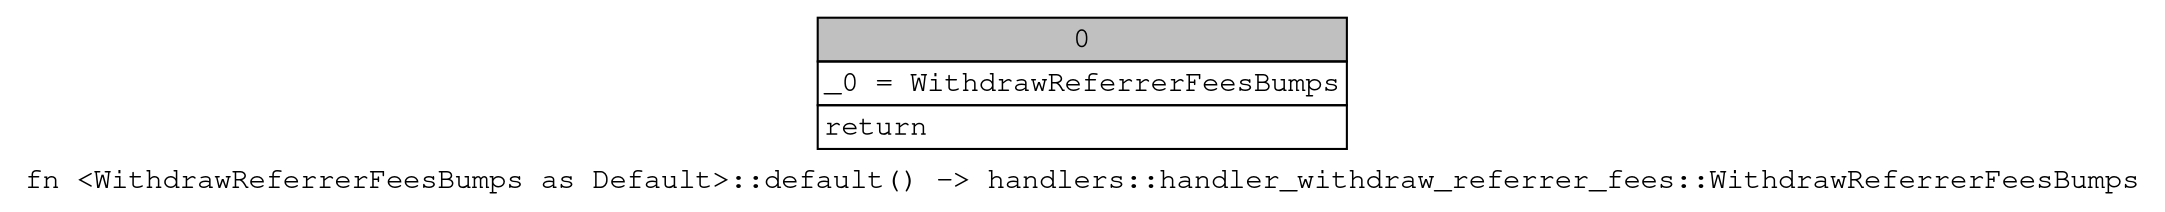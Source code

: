 digraph Mir_0_6422 {
    graph [fontname="Courier, monospace"];
    node [fontname="Courier, monospace"];
    edge [fontname="Courier, monospace"];
    label=<fn &lt;WithdrawReferrerFeesBumps as Default&gt;::default() -&gt; handlers::handler_withdraw_referrer_fees::WithdrawReferrerFeesBumps<br align="left"/>>;
    bb0__0_6422 [shape="none", label=<<table border="0" cellborder="1" cellspacing="0"><tr><td bgcolor="gray" align="center" colspan="1">0</td></tr><tr><td align="left" balign="left">_0 = WithdrawReferrerFeesBumps<br/></td></tr><tr><td align="left">return</td></tr></table>>];
}

